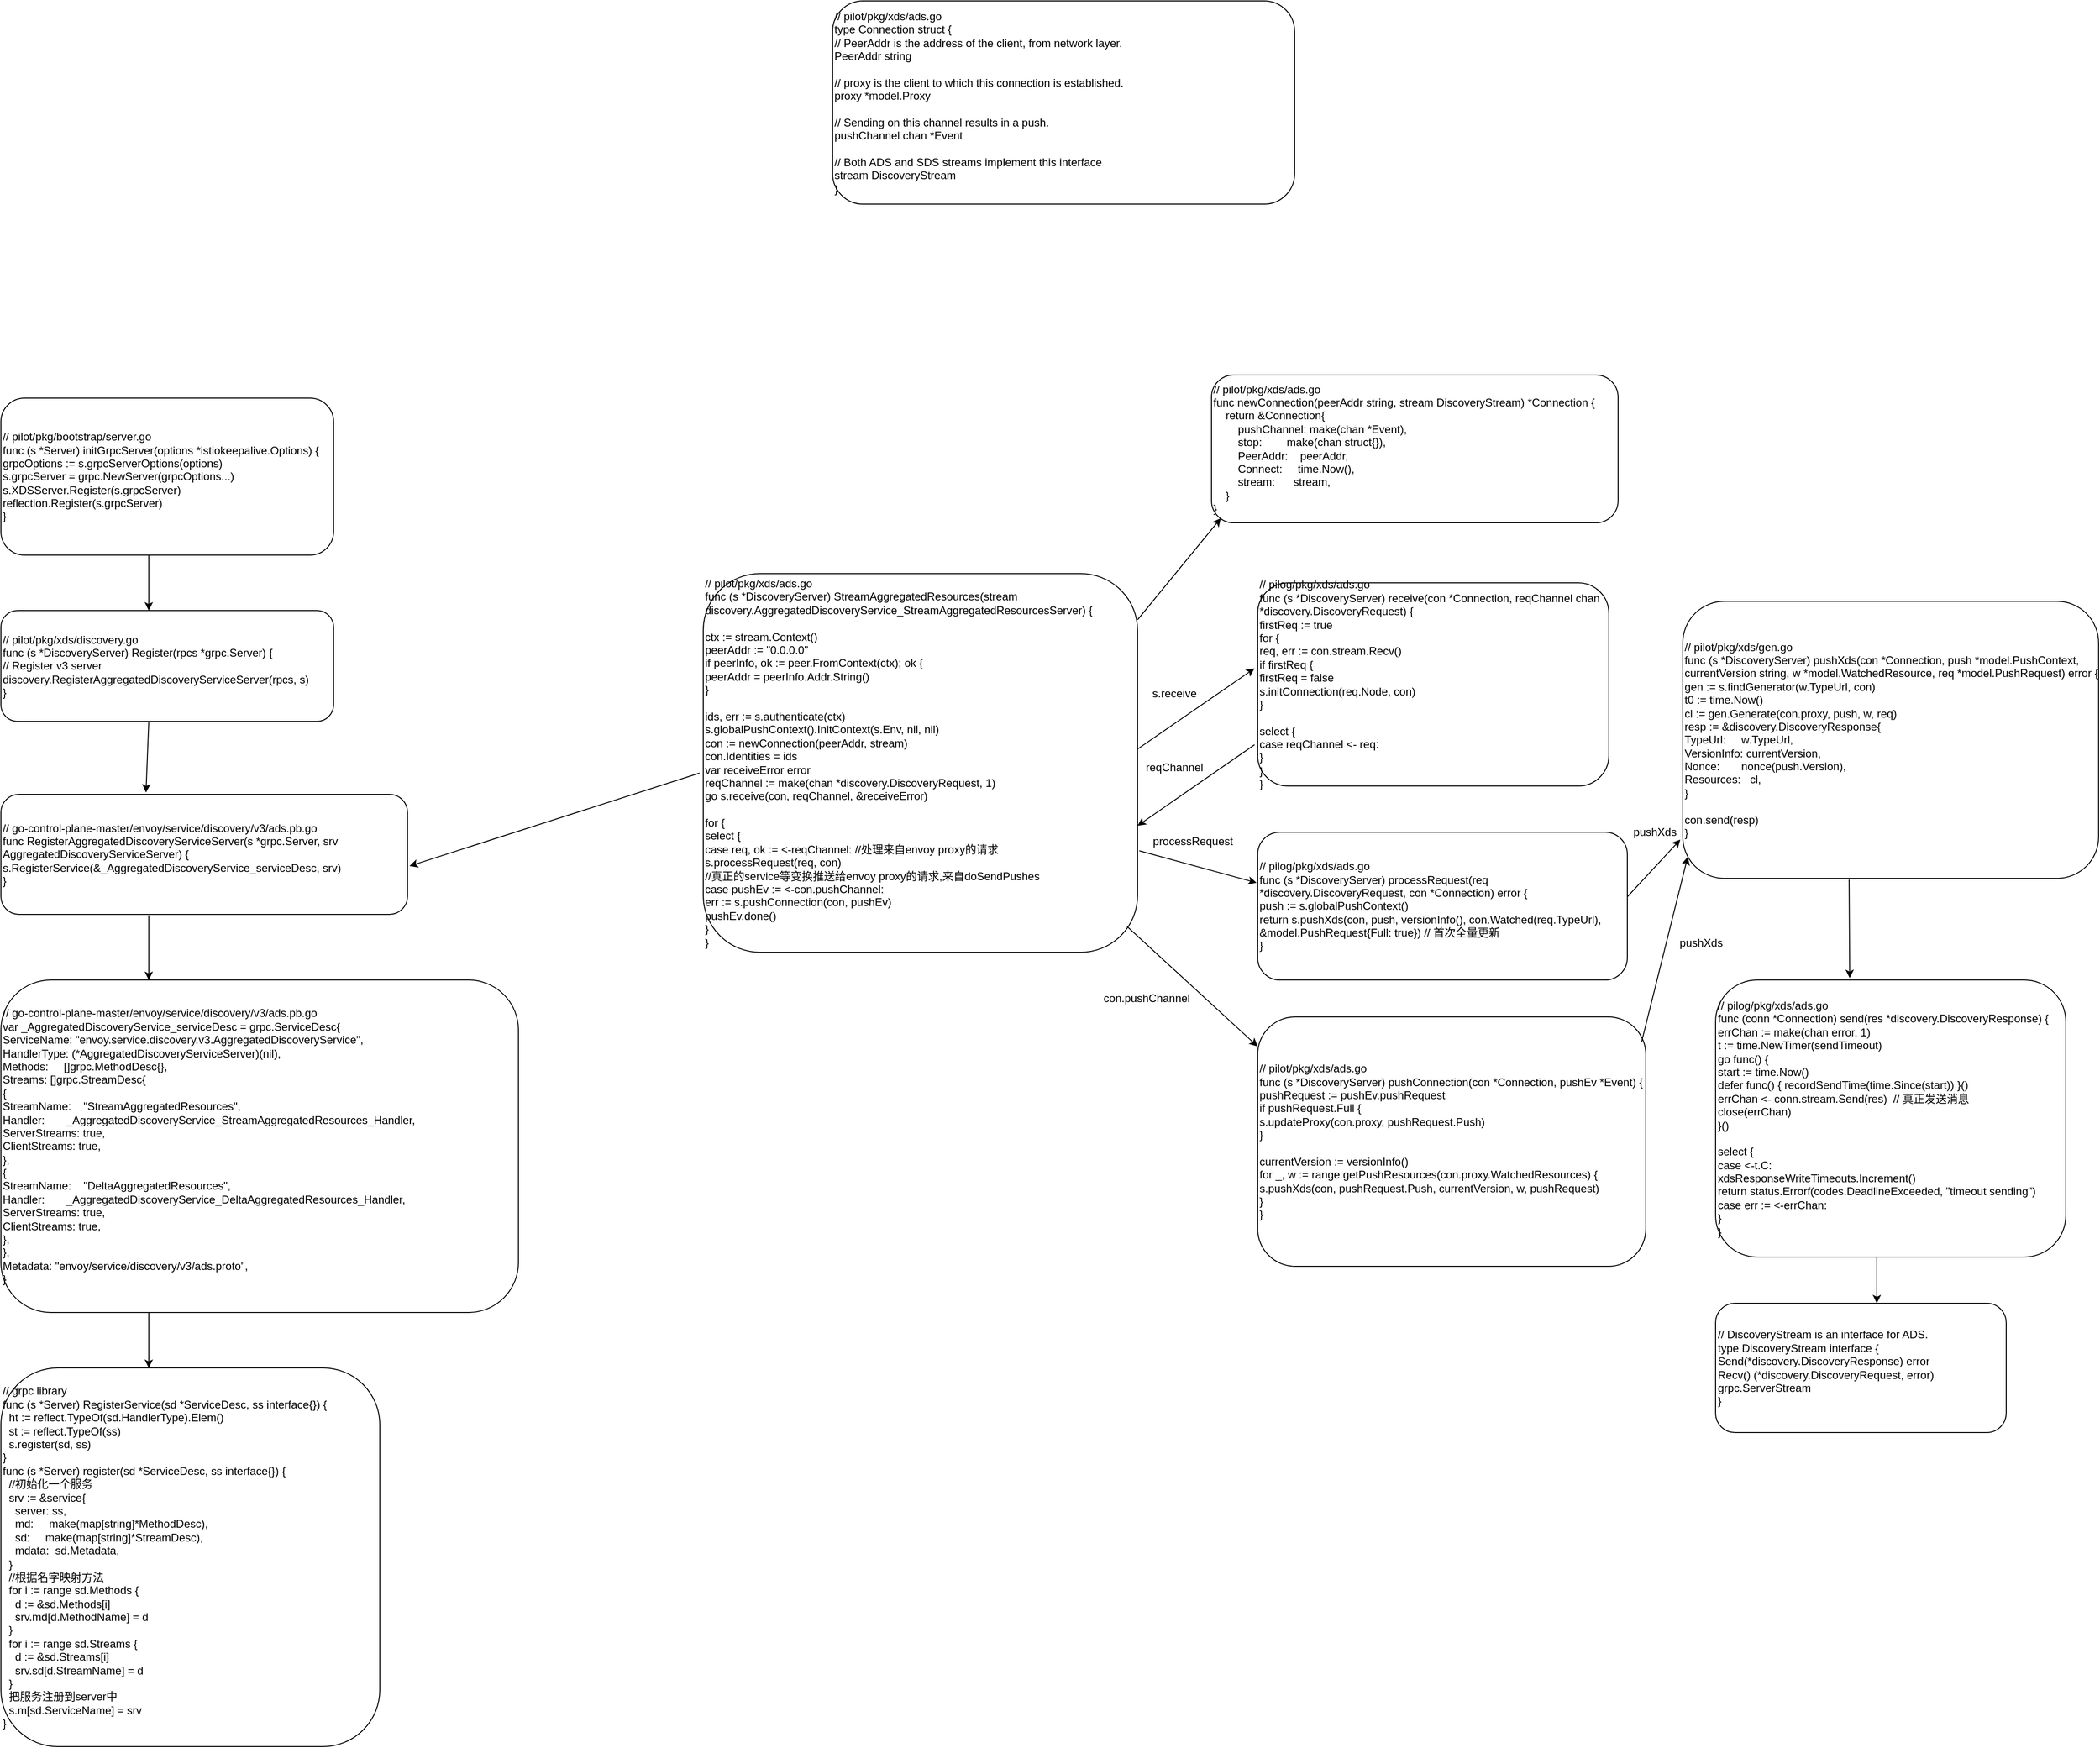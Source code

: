 <mxfile version="13.11.0" type="github">
  <diagram id="8Z5l7oX32oWCbpCxlC_2" name="Page-1">
    <mxGraphModel dx="1849" dy="437" grid="1" gridSize="10" guides="1" tooltips="1" connect="1" arrows="1" fold="1" page="1" pageScale="1" pageWidth="827" pageHeight="1169" math="0" shadow="0">
      <root>
        <mxCell id="0" />
        <mxCell id="1" parent="0" />
        <mxCell id="nhtH7vUH3YWTf0dfOCQL-1" value="&lt;div&gt;// pilot/pkg/xds/ads.go&lt;/div&gt;&lt;div&gt;type Connection struct {&lt;/div&gt;&lt;div&gt;&lt;span&gt; &lt;/span&gt;// PeerAddr is the address of the client, from network layer.&lt;/div&gt;&lt;div&gt;&lt;span&gt; &lt;/span&gt;PeerAddr string&lt;/div&gt;&lt;div&gt;&lt;br&gt;&lt;/div&gt;&lt;div&gt;&lt;span&gt; &lt;/span&gt;// proxy is the client to which this connection is established.&lt;/div&gt;&lt;div&gt;&lt;span&gt; &lt;/span&gt;proxy *model.Proxy&lt;/div&gt;&lt;div&gt;&lt;br&gt;&lt;/div&gt;&lt;div&gt;&lt;span&gt; &lt;/span&gt;// Sending on this channel results in a push.&lt;/div&gt;&lt;div&gt;&lt;span&gt; &lt;/span&gt;pushChannel chan *Event&lt;/div&gt;&lt;div&gt;&lt;br&gt;&lt;/div&gt;&lt;div&gt;&lt;span&gt; &lt;/span&gt;// Both ADS and SDS streams implement this interface&lt;/div&gt;&lt;div&gt;&lt;span&gt; &lt;/span&gt;stream DiscoveryStream&lt;/div&gt;&lt;div&gt;}&lt;/div&gt;" style="rounded=1;whiteSpace=wrap;html=1;align=left;" parent="1" vertex="1">
          <mxGeometry x="260" y="180" width="500" height="220" as="geometry" />
        </mxCell>
        <mxCell id="nhtH7vUH3YWTf0dfOCQL-2" value="&lt;div&gt;// pilot/pkg/xds/ads.go&lt;/div&gt;&lt;div&gt;func newConnection(peerAddr string, stream DiscoveryStream) *Connection {&lt;/div&gt;&lt;div&gt;&lt;span&gt;&lt;/span&gt;&amp;nbsp; &amp;nbsp; return &amp;amp;Connection{&lt;/div&gt;&lt;div&gt;&lt;span&gt;&lt;/span&gt;&amp;nbsp; &amp;nbsp; &amp;nbsp; &amp;nbsp; pushChannel: make(chan *Event),&lt;/div&gt;&lt;div&gt;&lt;span&gt;&lt;/span&gt;&amp;nbsp; &amp;nbsp; &amp;nbsp; &amp;nbsp; stop:&amp;nbsp; &amp;nbsp; &amp;nbsp; &amp;nbsp; make(chan struct{}),&lt;/div&gt;&lt;div&gt;&lt;span&gt;&lt;/span&gt;&amp;nbsp; &amp;nbsp; &amp;nbsp; &amp;nbsp; PeerAddr:&amp;nbsp; &amp;nbsp; peerAddr,&lt;/div&gt;&lt;div&gt;&lt;span&gt;&lt;/span&gt;&amp;nbsp; &amp;nbsp; &amp;nbsp; &amp;nbsp; Connect:&amp;nbsp; &amp;nbsp; &amp;nbsp;time.Now(),&lt;/div&gt;&lt;div&gt;&lt;span&gt;&lt;/span&gt;&amp;nbsp; &amp;nbsp; &amp;nbsp; &amp;nbsp; stream:&amp;nbsp; &amp;nbsp; &amp;nbsp; stream,&lt;/div&gt;&lt;div&gt;&lt;span&gt;&lt;/span&gt;&amp;nbsp; &amp;nbsp; }&lt;/div&gt;&lt;div&gt;}&lt;/div&gt;" style="rounded=1;whiteSpace=wrap;html=1;align=left;" parent="1" vertex="1">
          <mxGeometry x="670" y="585" width="440" height="160" as="geometry" />
        </mxCell>
        <mxCell id="nhtH7vUH3YWTf0dfOCQL-3" value="&lt;div&gt;// pilot/pkg/xds/ads.go&lt;/div&gt;&lt;div&gt;func (s *DiscoveryServer) StreamAggregatedResources(stream discovery.AggregatedDiscoveryService_StreamAggregatedResourcesServer) {&lt;/div&gt;&lt;div&gt;&lt;br&gt;&lt;/div&gt;&lt;div&gt;&lt;span&gt; &lt;/span&gt;ctx := stream.Context()&lt;/div&gt;&lt;div&gt;&lt;span&gt; &lt;/span&gt;peerAddr := &quot;0.0.0.0&quot;&lt;/div&gt;&lt;div&gt;&lt;span&gt; &lt;/span&gt;if peerInfo, ok := peer.FromContext(ctx); ok {&lt;/div&gt;&lt;div&gt;&lt;span&gt;  &lt;/span&gt;peerAddr = peerInfo.Addr.String()&lt;/div&gt;&lt;div&gt;&lt;span&gt; &lt;/span&gt;}&lt;/div&gt;&lt;div&gt;&lt;br&gt;&lt;/div&gt;&lt;div&gt;&lt;span&gt; &lt;/span&gt;ids, err := s.authenticate(ctx)&lt;/div&gt;&lt;div&gt;&lt;span&gt; &lt;/span&gt;s.globalPushContext().InitContext(s.Env, nil, nil)&lt;/div&gt;&lt;div&gt;&lt;span&gt; &lt;/span&gt;con := newConnection(peerAddr, stream)&lt;/div&gt;&lt;div&gt;&lt;span&gt; &lt;/span&gt;con.Identities = ids&lt;/div&gt;&lt;div&gt;&lt;span&gt; &lt;/span&gt;var receiveError error&lt;/div&gt;&lt;div&gt;&lt;span&gt; &lt;/span&gt;reqChannel := make(chan *discovery.DiscoveryRequest, 1)&lt;/div&gt;&lt;div&gt;&lt;span&gt; &lt;/span&gt;go s.receive(con, reqChannel, &amp;amp;receiveError)&lt;/div&gt;&lt;div&gt;&lt;br&gt;&lt;/div&gt;&lt;div&gt;&lt;span&gt; &lt;/span&gt;for {&lt;/div&gt;&lt;div&gt;&lt;span&gt;  &lt;/span&gt;select {&lt;/div&gt;&lt;div&gt;&lt;span&gt;  &lt;/span&gt;case req, ok := &amp;lt;-reqChannel: //处理来自envoy proxy的请求&lt;/div&gt;&lt;div&gt;&lt;span&gt;   &lt;/span&gt;s.processRequest(req, con)&lt;/div&gt;&lt;div&gt;//真正的service等变换推送给envoy proxy的请求,来自doSendPushes&lt;/div&gt;&lt;div&gt;&lt;span&gt;  &lt;/span&gt;case pushEv := &amp;lt;-con.pushChannel:&amp;nbsp;&amp;nbsp;&lt;/div&gt;&lt;div&gt;&lt;span&gt;   &lt;/span&gt;err := s.pushConnection(con, pushEv)&lt;/div&gt;&lt;div&gt;&lt;span&gt;   &lt;/span&gt;pushEv.done()&lt;/div&gt;&lt;div&gt;&lt;span&gt; &lt;/span&gt;}&lt;/div&gt;&lt;div&gt;}&lt;/div&gt;" style="rounded=1;whiteSpace=wrap;html=1;align=left;" parent="1" vertex="1">
          <mxGeometry x="120" y="800" width="470" height="410" as="geometry" />
        </mxCell>
        <mxCell id="nhtH7vUH3YWTf0dfOCQL-4" value="&lt;div&gt;// pilog/pkg/xds/ads.go&amp;nbsp;&lt;/div&gt;&lt;div&gt;func (s *DiscoveryServer) receive(con *Connection, reqChannel chan *discovery.DiscoveryRequest) {&lt;/div&gt;&lt;div&gt;&lt;span&gt; &lt;/span&gt;firstReq := true&lt;/div&gt;&lt;div&gt;&lt;span&gt; &lt;/span&gt;for {&lt;/div&gt;&lt;div&gt;&lt;span&gt;  &lt;/span&gt;req, err := con.stream.Recv()&lt;/div&gt;&lt;div&gt;&lt;span&gt;  &lt;/span&gt;if firstReq {&lt;/div&gt;&lt;div&gt;&lt;span&gt;   &lt;/span&gt;firstReq = false&lt;/div&gt;&lt;div&gt;&lt;span&gt;   &lt;/span&gt;s.initConnection(req.Node, con)&lt;/div&gt;&lt;div&gt;&lt;span&gt;  &lt;/span&gt;}&lt;/div&gt;&lt;div&gt;&lt;br&gt;&lt;/div&gt;&lt;div&gt;&lt;span&gt;  &lt;/span&gt;select {&lt;/div&gt;&lt;div&gt;&lt;span&gt;  &lt;/span&gt;case reqChannel &amp;lt;- req:&lt;/div&gt;&lt;div&gt;&lt;span&gt;  &lt;/span&gt;}&lt;/div&gt;&lt;div&gt;&lt;span&gt; &lt;/span&gt;}&lt;/div&gt;&lt;div&gt;}&lt;/div&gt;" style="rounded=1;whiteSpace=wrap;html=1;align=left;" parent="1" vertex="1">
          <mxGeometry x="720" y="810" width="380" height="220" as="geometry" />
        </mxCell>
        <mxCell id="nhtH7vUH3YWTf0dfOCQL-5" value="&lt;div&gt;// pilog/pkg/xds/ads.go&amp;nbsp;&lt;/div&gt;&lt;div&gt;func (s *DiscoveryServer) processRequest(req *discovery.DiscoveryRequest, con *Connection) error {&lt;/div&gt;&lt;div&gt;&lt;span&gt; &lt;/span&gt;push := s.globalPushContext()&lt;/div&gt;&lt;div&gt;&lt;span&gt; &lt;/span&gt;return s.pushXds(con, push, versionInfo(), con.Watched(req.TypeUrl), &amp;amp;model.PushRequest{Full: true}) // 首次全量更新&lt;/div&gt;&lt;div&gt;}&lt;/div&gt;" style="rounded=1;whiteSpace=wrap;html=1;align=left;" parent="1" vertex="1">
          <mxGeometry x="720" y="1080" width="400" height="160" as="geometry" />
        </mxCell>
        <mxCell id="nhtH7vUH3YWTf0dfOCQL-6" value="" style="endArrow=classic;html=1;entryX=-0.009;entryY=0.421;entryDx=0;entryDy=0;entryPerimeter=0;" parent="1" target="nhtH7vUH3YWTf0dfOCQL-4" edge="1">
          <mxGeometry width="50" height="50" relative="1" as="geometry">
            <mxPoint x="590" y="990" as="sourcePoint" />
            <mxPoint x="640" y="940" as="targetPoint" />
          </mxGeometry>
        </mxCell>
        <mxCell id="nhtH7vUH3YWTf0dfOCQL-7" value="" style="endArrow=classic;html=1;entryX=-0.003;entryY=0.342;entryDx=0;entryDy=0;entryPerimeter=0;exitX=1.004;exitY=0.732;exitDx=0;exitDy=0;exitPerimeter=0;" parent="1" source="nhtH7vUH3YWTf0dfOCQL-3" target="nhtH7vUH3YWTf0dfOCQL-5" edge="1">
          <mxGeometry width="50" height="50" relative="1" as="geometry">
            <mxPoint x="600" y="1120" as="sourcePoint" />
            <mxPoint x="650" y="1070" as="targetPoint" />
          </mxGeometry>
        </mxCell>
        <mxCell id="nhtH7vUH3YWTf0dfOCQL-8" value="&lt;div&gt;// pilot/pkg/xds/gen.go&lt;/div&gt;&lt;div&gt;func (s *DiscoveryServer) pushXds(con *Connection, push *model.PushContext,&lt;/div&gt;&lt;div&gt;&lt;span&gt; &lt;/span&gt;currentVersion string, w *model.WatchedResource, req *model.PushRequest) error {&lt;/div&gt;&lt;div&gt;&lt;span&gt; &lt;/span&gt;gen := s.findGenerator(w.TypeUrl, con)&lt;/div&gt;&lt;div&gt;&lt;span&gt; &lt;/span&gt;t0 := time.Now()&lt;/div&gt;&lt;div&gt;&lt;span&gt; &lt;/span&gt;cl := gen.Generate(con.proxy, push, w, req)&lt;/div&gt;&lt;div&gt;&lt;span&gt; &lt;/span&gt;resp := &amp;amp;discovery.DiscoveryResponse{&lt;/div&gt;&lt;div&gt;&lt;span&gt;  &lt;/span&gt;TypeUrl:&amp;nbsp; &amp;nbsp; &amp;nbsp;w.TypeUrl,&lt;/div&gt;&lt;div&gt;&lt;span&gt;  &lt;/span&gt;VersionInfo: currentVersion,&lt;/div&gt;&lt;div&gt;&lt;span&gt;  &lt;/span&gt;Nonce:&amp;nbsp; &amp;nbsp; &amp;nbsp; &amp;nbsp;nonce(push.Version),&lt;/div&gt;&lt;div&gt;&lt;span&gt;  &lt;/span&gt;Resources:&amp;nbsp; &amp;nbsp;cl,&lt;/div&gt;&lt;div&gt;&lt;span&gt; &lt;/span&gt;}&lt;/div&gt;&lt;div&gt;&lt;br&gt;&lt;/div&gt;&lt;div&gt;&lt;span&gt; &lt;/span&gt;con.send(resp)&lt;/div&gt;&lt;div&gt;}&lt;/div&gt;" style="rounded=1;whiteSpace=wrap;html=1;align=left;" parent="1" vertex="1">
          <mxGeometry x="1180" y="830" width="450" height="300" as="geometry" />
        </mxCell>
        <mxCell id="nhtH7vUH3YWTf0dfOCQL-9" value="&lt;div&gt;// pilog/pkg/xds/ads.go&amp;nbsp;&lt;/div&gt;&lt;div&gt;func (conn *Connection) send(res *discovery.DiscoveryResponse) {&lt;/div&gt;&lt;div&gt;&lt;span&gt; &lt;/span&gt;errChan := make(chan error, 1)&lt;/div&gt;&lt;div&gt;&lt;span&gt; &lt;/span&gt;t := time.NewTimer(sendTimeout)&lt;/div&gt;&lt;div&gt;&lt;span&gt; &lt;/span&gt;go func() {&lt;/div&gt;&lt;div&gt;&lt;span&gt;  &lt;/span&gt;start := time.Now()&lt;/div&gt;&lt;div&gt;&lt;span&gt;  &lt;/span&gt;defer func() { recordSendTime(time.Since(start)) }()&lt;/div&gt;&lt;div&gt;&lt;span&gt;  &lt;/span&gt;errChan &amp;lt;- conn.stream.Send(res)&amp;nbsp; // 真正发送消息&lt;/div&gt;&lt;div&gt;&lt;span&gt;  &lt;/span&gt;close(errChan)&lt;/div&gt;&lt;div&gt;&lt;span&gt; &lt;/span&gt;}()&lt;/div&gt;&lt;div&gt;&lt;br&gt;&lt;/div&gt;&lt;div&gt;&lt;span&gt; &lt;/span&gt;select {&lt;/div&gt;&lt;div&gt;&lt;span&gt; &lt;/span&gt;case &amp;lt;-t.C:&lt;/div&gt;&lt;div&gt;&lt;span&gt;  &lt;/span&gt;xdsResponseWriteTimeouts.Increment()&lt;/div&gt;&lt;div&gt;&lt;span&gt;  &lt;/span&gt;return status.Errorf(codes.DeadlineExceeded, &quot;timeout sending&quot;)&lt;/div&gt;&lt;div&gt;&lt;span&gt; &lt;/span&gt;case err := &amp;lt;-errChan:&lt;/div&gt;&lt;div&gt;&lt;span&gt;  &lt;/span&gt;&lt;/div&gt;&lt;div&gt;&lt;span&gt; &lt;/span&gt;}&lt;/div&gt;&lt;div&gt;}&lt;/div&gt;" style="rounded=1;whiteSpace=wrap;html=1;align=left;" parent="1" vertex="1">
          <mxGeometry x="1215.5" y="1240" width="379" height="300" as="geometry" />
        </mxCell>
        <mxCell id="nhtH7vUH3YWTf0dfOCQL-10" value="&lt;div&gt;// DiscoveryStream is an interface for ADS.&lt;/div&gt;&lt;div&gt;type DiscoveryStream interface {&lt;/div&gt;&lt;div&gt;&lt;span&gt; &lt;/span&gt;Send(*discovery.DiscoveryResponse) error&lt;/div&gt;&lt;div&gt;&lt;span&gt; &lt;/span&gt;Recv() (*discovery.DiscoveryRequest, error)&lt;/div&gt;&lt;div&gt;&lt;span&gt; &lt;/span&gt;grpc.ServerStream&lt;/div&gt;&lt;div&gt;}&lt;/div&gt;" style="rounded=1;whiteSpace=wrap;html=1;align=left;" parent="1" vertex="1">
          <mxGeometry x="1215.5" y="1590" width="314.5" height="140" as="geometry" />
        </mxCell>
        <mxCell id="nhtH7vUH3YWTf0dfOCQL-11" value="&lt;div&gt;// pilot/pkg/xds/ads.go&lt;/div&gt;&lt;div&gt;func (s *DiscoveryServer) pushConnection(con *Connection, pushEv *Event) {&lt;/div&gt;&lt;div&gt;&lt;span&gt; &lt;/span&gt;pushRequest := pushEv.pushRequest&lt;/div&gt;&lt;div&gt;&lt;span&gt; &lt;/span&gt;if pushRequest.Full {&lt;/div&gt;&lt;div&gt;&lt;span&gt;  &lt;/span&gt;s.updateProxy(con.proxy, pushRequest.Push)&lt;/div&gt;&lt;div&gt;&lt;span&gt; &lt;/span&gt;}&lt;/div&gt;&lt;div&gt;&lt;br&gt;&lt;/div&gt;&lt;div&gt;&lt;span&gt; &lt;/span&gt;currentVersion := versionInfo()&lt;/div&gt;&lt;div&gt;&lt;span&gt; &lt;/span&gt;for _, w := range getPushResources(con.proxy.WatchedResources) {&lt;/div&gt;&lt;div&gt;&lt;span&gt;  &lt;/span&gt;s.pushXds(con, pushRequest.Push, currentVersion, w, pushRequest)&lt;/div&gt;&lt;div&gt;&lt;span&gt; &lt;/span&gt;}&lt;/div&gt;&lt;div&gt;}&lt;/div&gt;" style="rounded=1;whiteSpace=wrap;html=1;align=left;" parent="1" vertex="1">
          <mxGeometry x="720" y="1280" width="420" height="270" as="geometry" />
        </mxCell>
        <mxCell id="nhtH7vUH3YWTf0dfOCQL-12" value="" style="endArrow=classic;html=1;exitX=0.976;exitY=0.932;exitDx=0;exitDy=0;exitPerimeter=0;" parent="1" source="nhtH7vUH3YWTf0dfOCQL-3" edge="1">
          <mxGeometry width="50" height="50" relative="1" as="geometry">
            <mxPoint x="590" y="1210" as="sourcePoint" />
            <mxPoint x="720" y="1312" as="targetPoint" />
          </mxGeometry>
        </mxCell>
        <mxCell id="nhtH7vUH3YWTf0dfOCQL-13" value="s.receive" style="text;html=1;strokeColor=none;fillColor=none;align=center;verticalAlign=middle;whiteSpace=wrap;rounded=0;" parent="1" vertex="1">
          <mxGeometry x="610" y="920" width="40" height="20" as="geometry" />
        </mxCell>
        <mxCell id="nhtH7vUH3YWTf0dfOCQL-14" value="processRequest" style="text;html=1;strokeColor=none;fillColor=none;align=center;verticalAlign=middle;whiteSpace=wrap;rounded=0;" parent="1" vertex="1">
          <mxGeometry x="630" y="1080" width="40" height="20" as="geometry" />
        </mxCell>
        <mxCell id="nhtH7vUH3YWTf0dfOCQL-15" value="con.pushChannel" style="text;html=1;strokeColor=none;fillColor=none;align=center;verticalAlign=middle;whiteSpace=wrap;rounded=0;" parent="1" vertex="1">
          <mxGeometry x="580" y="1250" width="40" height="20" as="geometry" />
        </mxCell>
        <mxCell id="nhtH7vUH3YWTf0dfOCQL-17" value="" style="endArrow=classic;html=1;exitX=-0.009;exitY=0.797;exitDx=0;exitDy=0;exitPerimeter=0;" parent="1" source="nhtH7vUH3YWTf0dfOCQL-4" edge="1">
          <mxGeometry width="50" height="50" relative="1" as="geometry">
            <mxPoint x="840" y="1080" as="sourcePoint" />
            <mxPoint x="590" y="1073" as="targetPoint" />
          </mxGeometry>
        </mxCell>
        <mxCell id="nhtH7vUH3YWTf0dfOCQL-18" value="reqChannel" style="text;html=1;strokeColor=none;fillColor=none;align=center;verticalAlign=middle;whiteSpace=wrap;rounded=0;" parent="1" vertex="1">
          <mxGeometry x="610" y="1000" width="40" height="20" as="geometry" />
        </mxCell>
        <mxCell id="nhtH7vUH3YWTf0dfOCQL-19" value="" style="endArrow=classic;html=1;entryX=-0.006;entryY=0.86;entryDx=0;entryDy=0;entryPerimeter=0;" parent="1" target="nhtH7vUH3YWTf0dfOCQL-8" edge="1">
          <mxGeometry width="50" height="50" relative="1" as="geometry">
            <mxPoint x="1120" y="1150" as="sourcePoint" />
            <mxPoint x="1170" y="1100" as="targetPoint" />
          </mxGeometry>
        </mxCell>
        <mxCell id="nhtH7vUH3YWTf0dfOCQL-20" value="" style="endArrow=classic;html=1;entryX=0.012;entryY=0.922;entryDx=0;entryDy=0;entryPerimeter=0;exitX=0.989;exitY=0.101;exitDx=0;exitDy=0;exitPerimeter=0;" parent="1" source="nhtH7vUH3YWTf0dfOCQL-11" target="nhtH7vUH3YWTf0dfOCQL-8" edge="1">
          <mxGeometry width="50" height="50" relative="1" as="geometry">
            <mxPoint x="1130" y="1330" as="sourcePoint" />
            <mxPoint x="1180" y="1280" as="targetPoint" />
          </mxGeometry>
        </mxCell>
        <mxCell id="nhtH7vUH3YWTf0dfOCQL-21" value="pushXds" style="text;html=1;strokeColor=none;fillColor=none;align=center;verticalAlign=middle;whiteSpace=wrap;rounded=0;" parent="1" vertex="1">
          <mxGeometry x="1180" y="1190" width="40" height="20" as="geometry" />
        </mxCell>
        <mxCell id="nhtH7vUH3YWTf0dfOCQL-22" value="pushXds" style="text;html=1;strokeColor=none;fillColor=none;align=center;verticalAlign=middle;whiteSpace=wrap;rounded=0;" parent="1" vertex="1">
          <mxGeometry x="1130" y="1070" width="40" height="20" as="geometry" />
        </mxCell>
        <mxCell id="nhtH7vUH3YWTf0dfOCQL-23" value="" style="endArrow=classic;html=1;entryX=0.383;entryY=-0.007;entryDx=0;entryDy=0;entryPerimeter=0;exitX=0.4;exitY=1.004;exitDx=0;exitDy=0;exitPerimeter=0;" parent="1" source="nhtH7vUH3YWTf0dfOCQL-8" target="nhtH7vUH3YWTf0dfOCQL-9" edge="1">
          <mxGeometry width="50" height="50" relative="1" as="geometry">
            <mxPoint x="1380" y="1180" as="sourcePoint" />
            <mxPoint x="1430" y="1130" as="targetPoint" />
          </mxGeometry>
        </mxCell>
        <mxCell id="nhtH7vUH3YWTf0dfOCQL-24" value="" style="endArrow=classic;html=1;" parent="1" edge="1">
          <mxGeometry width="50" height="50" relative="1" as="geometry">
            <mxPoint x="1390" y="1540" as="sourcePoint" />
            <mxPoint x="1390" y="1590" as="targetPoint" />
          </mxGeometry>
        </mxCell>
        <mxCell id="U2Q4NtInBIXudPV4uZjc-1" value="" style="endArrow=classic;html=1;entryX=0.023;entryY=0.969;entryDx=0;entryDy=0;entryPerimeter=0;" parent="1" target="nhtH7vUH3YWTf0dfOCQL-2" edge="1">
          <mxGeometry width="50" height="50" relative="1" as="geometry">
            <mxPoint x="590" y="850" as="sourcePoint" />
            <mxPoint x="640" y="800" as="targetPoint" />
          </mxGeometry>
        </mxCell>
        <mxCell id="oYCwi5PmY8g_NuQjfDfJ-1" value="&lt;div&gt;// pilot/pkg/bootstrap/server.go&lt;/div&gt;&lt;div&gt;func (s *Server) initGrpcServer(options *istiokeepalive.Options) {&lt;/div&gt;&lt;div&gt;&lt;span&gt;	&lt;/span&gt;grpcOptions := s.grpcServerOptions(options)&lt;/div&gt;&lt;div&gt;&lt;span&gt;	&lt;/span&gt;s.grpcServer = grpc.NewServer(grpcOptions...)&lt;/div&gt;&lt;div&gt;&lt;span&gt;	&lt;/span&gt;s.XDSServer.Register(s.grpcServer)&lt;/div&gt;&lt;div&gt;&lt;span&gt;	&lt;/span&gt;reflection.Register(s.grpcServer)&lt;/div&gt;&lt;div&gt;}&lt;/div&gt;" style="rounded=1;whiteSpace=wrap;html=1;align=left;" vertex="1" parent="1">
          <mxGeometry x="-640" y="610" width="360" height="170" as="geometry" />
        </mxCell>
        <mxCell id="oYCwi5PmY8g_NuQjfDfJ-2" value="&lt;div&gt;// pilot/pkg/xds/discovery.go&lt;/div&gt;&lt;div&gt;func (s *DiscoveryServer) Register(rpcs *grpc.Server) {&lt;/div&gt;&lt;div&gt;&lt;span&gt;	&lt;/span&gt;// Register v3 server&lt;/div&gt;&lt;div&gt;&lt;span&gt;	&lt;/span&gt;discovery.RegisterAggregatedDiscoveryServiceServer(rpcs, s)&lt;/div&gt;&lt;div&gt;}&lt;/div&gt;" style="rounded=1;whiteSpace=wrap;html=1;align=left;" vertex="1" parent="1">
          <mxGeometry x="-640" y="840" width="360" height="120" as="geometry" />
        </mxCell>
        <mxCell id="oYCwi5PmY8g_NuQjfDfJ-3" value="&lt;div&gt;// go-control-plane-master/envoy/service/discovery/v3/ads.pb.go&lt;/div&gt;&lt;div&gt;func RegisterAggregatedDiscoveryServiceServer(s *grpc.Server, srv AggregatedDiscoveryServiceServer) {&lt;/div&gt;&lt;div&gt;&lt;span&gt;	&lt;/span&gt;s.RegisterService(&amp;amp;_AggregatedDiscoveryService_serviceDesc, srv)&lt;/div&gt;&lt;div&gt;}&lt;/div&gt;" style="rounded=1;whiteSpace=wrap;html=1;align=left;" vertex="1" parent="1">
          <mxGeometry x="-640" y="1039" width="440" height="130" as="geometry" />
        </mxCell>
        <mxCell id="oYCwi5PmY8g_NuQjfDfJ-4" value="&lt;div&gt;// go-control-plane-master/envoy/service/discovery/v3/ads.pb.go&lt;/div&gt;&lt;div&gt;var _AggregatedDiscoveryService_serviceDesc = grpc.ServiceDesc{&lt;/div&gt;&lt;div&gt;&lt;span&gt;	&lt;/span&gt;ServiceName: &quot;envoy.service.discovery.v3.AggregatedDiscoveryService&quot;,&lt;/div&gt;&lt;div&gt;&lt;span&gt;	&lt;/span&gt;HandlerType: (*AggregatedDiscoveryServiceServer)(nil),&lt;/div&gt;&lt;div&gt;&lt;span&gt;	&lt;/span&gt;Methods:&amp;nbsp; &amp;nbsp; &amp;nbsp;[]grpc.MethodDesc{},&lt;/div&gt;&lt;div&gt;&lt;span&gt;	&lt;/span&gt;Streams: []grpc.StreamDesc{&lt;/div&gt;&lt;div&gt;&lt;span&gt;		&lt;/span&gt;{&lt;/div&gt;&lt;div&gt;&lt;span&gt;			&lt;/span&gt;StreamName:&amp;nbsp; &amp;nbsp; &quot;StreamAggregatedResources&quot;,&lt;/div&gt;&lt;div&gt;&lt;span&gt;			&lt;/span&gt;Handler:&amp;nbsp; &amp;nbsp; &amp;nbsp; &amp;nbsp;_AggregatedDiscoveryService_StreamAggregatedResources_Handler,&lt;/div&gt;&lt;div&gt;&lt;span&gt;			&lt;/span&gt;ServerStreams: true,&lt;/div&gt;&lt;div&gt;&lt;span&gt;			&lt;/span&gt;ClientStreams: true,&lt;/div&gt;&lt;div&gt;&lt;span&gt;		&lt;/span&gt;},&lt;/div&gt;&lt;div&gt;&lt;span&gt;		&lt;/span&gt;{&lt;/div&gt;&lt;div&gt;&lt;span&gt;			&lt;/span&gt;StreamName:&amp;nbsp; &amp;nbsp; &quot;DeltaAggregatedResources&quot;,&lt;/div&gt;&lt;div&gt;&lt;span&gt;			&lt;/span&gt;Handler:&amp;nbsp; &amp;nbsp; &amp;nbsp; &amp;nbsp;_AggregatedDiscoveryService_DeltaAggregatedResources_Handler,&lt;/div&gt;&lt;div&gt;&lt;span&gt;			&lt;/span&gt;ServerStreams: true,&lt;/div&gt;&lt;div&gt;&lt;span&gt;			&lt;/span&gt;ClientStreams: true,&lt;/div&gt;&lt;div&gt;&lt;span&gt;		&lt;/span&gt;},&lt;/div&gt;&lt;div&gt;&lt;span&gt;	&lt;/span&gt;},&lt;/div&gt;&lt;div&gt;&lt;span&gt;	&lt;/span&gt;Metadata: &quot;envoy/service/discovery/v3/ads.proto&quot;,&lt;/div&gt;&lt;div&gt;}&lt;/div&gt;" style="rounded=1;whiteSpace=wrap;html=1;align=left;" vertex="1" parent="1">
          <mxGeometry x="-640" y="1240" width="560" height="360" as="geometry" />
        </mxCell>
        <mxCell id="oYCwi5PmY8g_NuQjfDfJ-5" value="&lt;div&gt;// grpc library&amp;nbsp;&lt;/div&gt;&lt;div&gt;func (s *Server) RegisterService(sd *ServiceDesc, ss interface{}) {&lt;/div&gt;&lt;div&gt;&amp;nbsp; ht := reflect.TypeOf(sd.HandlerType).Elem()&lt;/div&gt;&lt;div&gt;&amp;nbsp; st := reflect.TypeOf(ss)&lt;/div&gt;&lt;div&gt;&amp;nbsp; s.register(sd, ss)&lt;/div&gt;&lt;div&gt;}&lt;/div&gt;&lt;div&gt;func (s *Server) register(sd *ServiceDesc, ss interface{}) {&lt;/div&gt;&lt;div&gt;&amp;nbsp; //初始化一个服务&lt;/div&gt;&lt;div&gt;&amp;nbsp; srv := &amp;amp;service{&lt;/div&gt;&lt;div&gt;&amp;nbsp; &amp;nbsp; server: ss,&lt;/div&gt;&lt;div&gt;&amp;nbsp; &amp;nbsp; md:&amp;nbsp; &amp;nbsp; &amp;nbsp;make(map[string]*MethodDesc),&lt;/div&gt;&lt;div&gt;&amp;nbsp; &amp;nbsp; sd:&amp;nbsp; &amp;nbsp; &amp;nbsp;make(map[string]*StreamDesc),&lt;/div&gt;&lt;div&gt;&amp;nbsp; &amp;nbsp; mdata:&amp;nbsp; sd.Metadata,&lt;/div&gt;&lt;div&gt;&amp;nbsp; }&lt;/div&gt;&lt;div&gt;&amp;nbsp; //根据名字映射方法&lt;/div&gt;&lt;div&gt;&amp;nbsp; for i := range sd.Methods {&lt;/div&gt;&lt;div&gt;&amp;nbsp; &amp;nbsp; d := &amp;amp;sd.Methods[i]&lt;/div&gt;&lt;div&gt;&amp;nbsp; &amp;nbsp; srv.md[d.MethodName] = d&lt;/div&gt;&lt;div&gt;&amp;nbsp; }&lt;/div&gt;&lt;div&gt;&amp;nbsp; for i := range sd.Streams {&lt;/div&gt;&lt;div&gt;&amp;nbsp; &amp;nbsp; d := &amp;amp;sd.Streams[i]&lt;/div&gt;&lt;div&gt;&amp;nbsp; &amp;nbsp; srv.sd[d.StreamName] = d&lt;/div&gt;&lt;div&gt;&amp;nbsp; }&lt;/div&gt;&lt;div&gt;&amp;nbsp; 把服务注册到server中&lt;/div&gt;&lt;div&gt;&amp;nbsp; s.m[sd.ServiceName] = srv&lt;/div&gt;&lt;div&gt;}&lt;/div&gt;" style="rounded=1;whiteSpace=wrap;html=1;align=left;" vertex="1" parent="1">
          <mxGeometry x="-640" y="1660" width="410" height="410" as="geometry" />
        </mxCell>
        <mxCell id="oYCwi5PmY8g_NuQjfDfJ-6" value="" style="endArrow=classic;html=1;" edge="1" parent="1">
          <mxGeometry width="50" height="50" relative="1" as="geometry">
            <mxPoint x="-480" y="780" as="sourcePoint" />
            <mxPoint x="-480" y="840" as="targetPoint" />
          </mxGeometry>
        </mxCell>
        <mxCell id="oYCwi5PmY8g_NuQjfDfJ-7" value="" style="endArrow=classic;html=1;" edge="1" parent="1">
          <mxGeometry width="50" height="50" relative="1" as="geometry">
            <mxPoint x="-480" y="1170" as="sourcePoint" />
            <mxPoint x="-480" y="1240" as="targetPoint" />
          </mxGeometry>
        </mxCell>
        <mxCell id="oYCwi5PmY8g_NuQjfDfJ-8" value="" style="endArrow=classic;html=1;" edge="1" parent="1">
          <mxGeometry width="50" height="50" relative="1" as="geometry">
            <mxPoint x="-480" y="960" as="sourcePoint" />
            <mxPoint x="-483" y="1037" as="targetPoint" />
          </mxGeometry>
        </mxCell>
        <mxCell id="oYCwi5PmY8g_NuQjfDfJ-9" value="" style="endArrow=classic;html=1;" edge="1" parent="1">
          <mxGeometry width="50" height="50" relative="1" as="geometry">
            <mxPoint x="-480" y="1600" as="sourcePoint" />
            <mxPoint x="-480" y="1660" as="targetPoint" />
          </mxGeometry>
        </mxCell>
        <mxCell id="oYCwi5PmY8g_NuQjfDfJ-10" value="" style="endArrow=classic;html=1;entryX=1.005;entryY=0.597;entryDx=0;entryDy=0;entryPerimeter=0;" edge="1" parent="1" target="oYCwi5PmY8g_NuQjfDfJ-3">
          <mxGeometry width="50" height="50" relative="1" as="geometry">
            <mxPoint x="116" y="1016" as="sourcePoint" />
            <mxPoint x="110" y="990" as="targetPoint" />
          </mxGeometry>
        </mxCell>
      </root>
    </mxGraphModel>
  </diagram>
</mxfile>
